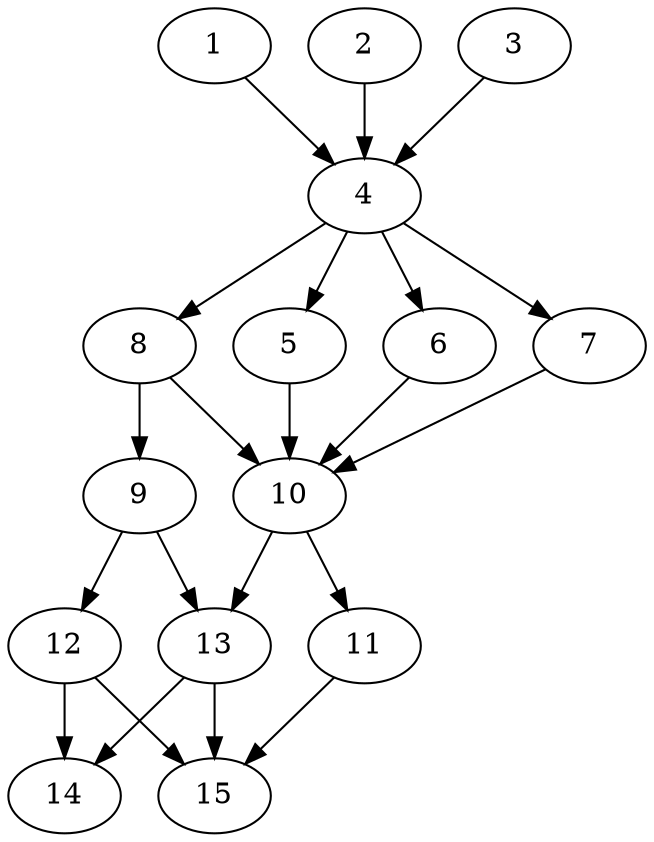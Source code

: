 // DAG automatically generated by daggen at Thu Oct  3 13:59:27 2019
// ./daggen --dot -n 15 --ccr 0.3 --fat 0.5 --regular 0.5 --density 0.9 --mindata 5242880 --maxdata 52428800 
digraph G {
  1 [size="92357973", alpha="0.05", expect_size="27707392"] 
  1 -> 4 [size ="27707392"]
  2 [size="140045653", alpha="0.13", expect_size="42013696"] 
  2 -> 4 [size ="42013696"]
  3 [size="154320213", alpha="0.07", expect_size="46296064"] 
  3 -> 4 [size ="46296064"]
  4 [size="19401387", alpha="0.08", expect_size="5820416"] 
  4 -> 5 [size ="5820416"]
  4 -> 6 [size ="5820416"]
  4 -> 7 [size ="5820416"]
  4 -> 8 [size ="5820416"]
  5 [size="23811413", alpha="0.12", expect_size="7143424"] 
  5 -> 10 [size ="7143424"]
  6 [size="162017280", alpha="0.19", expect_size="48605184"] 
  6 -> 10 [size ="48605184"]
  7 [size="116630187", alpha="0.19", expect_size="34989056"] 
  7 -> 10 [size ="34989056"]
  8 [size="94354773", alpha="0.05", expect_size="28306432"] 
  8 -> 9 [size ="28306432"]
  8 -> 10 [size ="28306432"]
  9 [size="167936000", alpha="0.07", expect_size="50380800"] 
  9 -> 12 [size ="50380800"]
  9 -> 13 [size ="50380800"]
  10 [size="163584000", alpha="0.03", expect_size="49075200"] 
  10 -> 11 [size ="49075200"]
  10 -> 13 [size ="49075200"]
  11 [size="82117973", alpha="0.02", expect_size="24635392"] 
  11 -> 15 [size ="24635392"]
  12 [size="119947947", alpha="0.17", expect_size="35984384"] 
  12 -> 14 [size ="35984384"]
  12 -> 15 [size ="35984384"]
  13 [size="64754347", alpha="0.09", expect_size="19426304"] 
  13 -> 14 [size ="19426304"]
  13 -> 15 [size ="19426304"]
  14 [size="121180160", alpha="0.13", expect_size="36354048"] 
  15 [size="27702613", alpha="0.12", expect_size="8310784"] 
}
